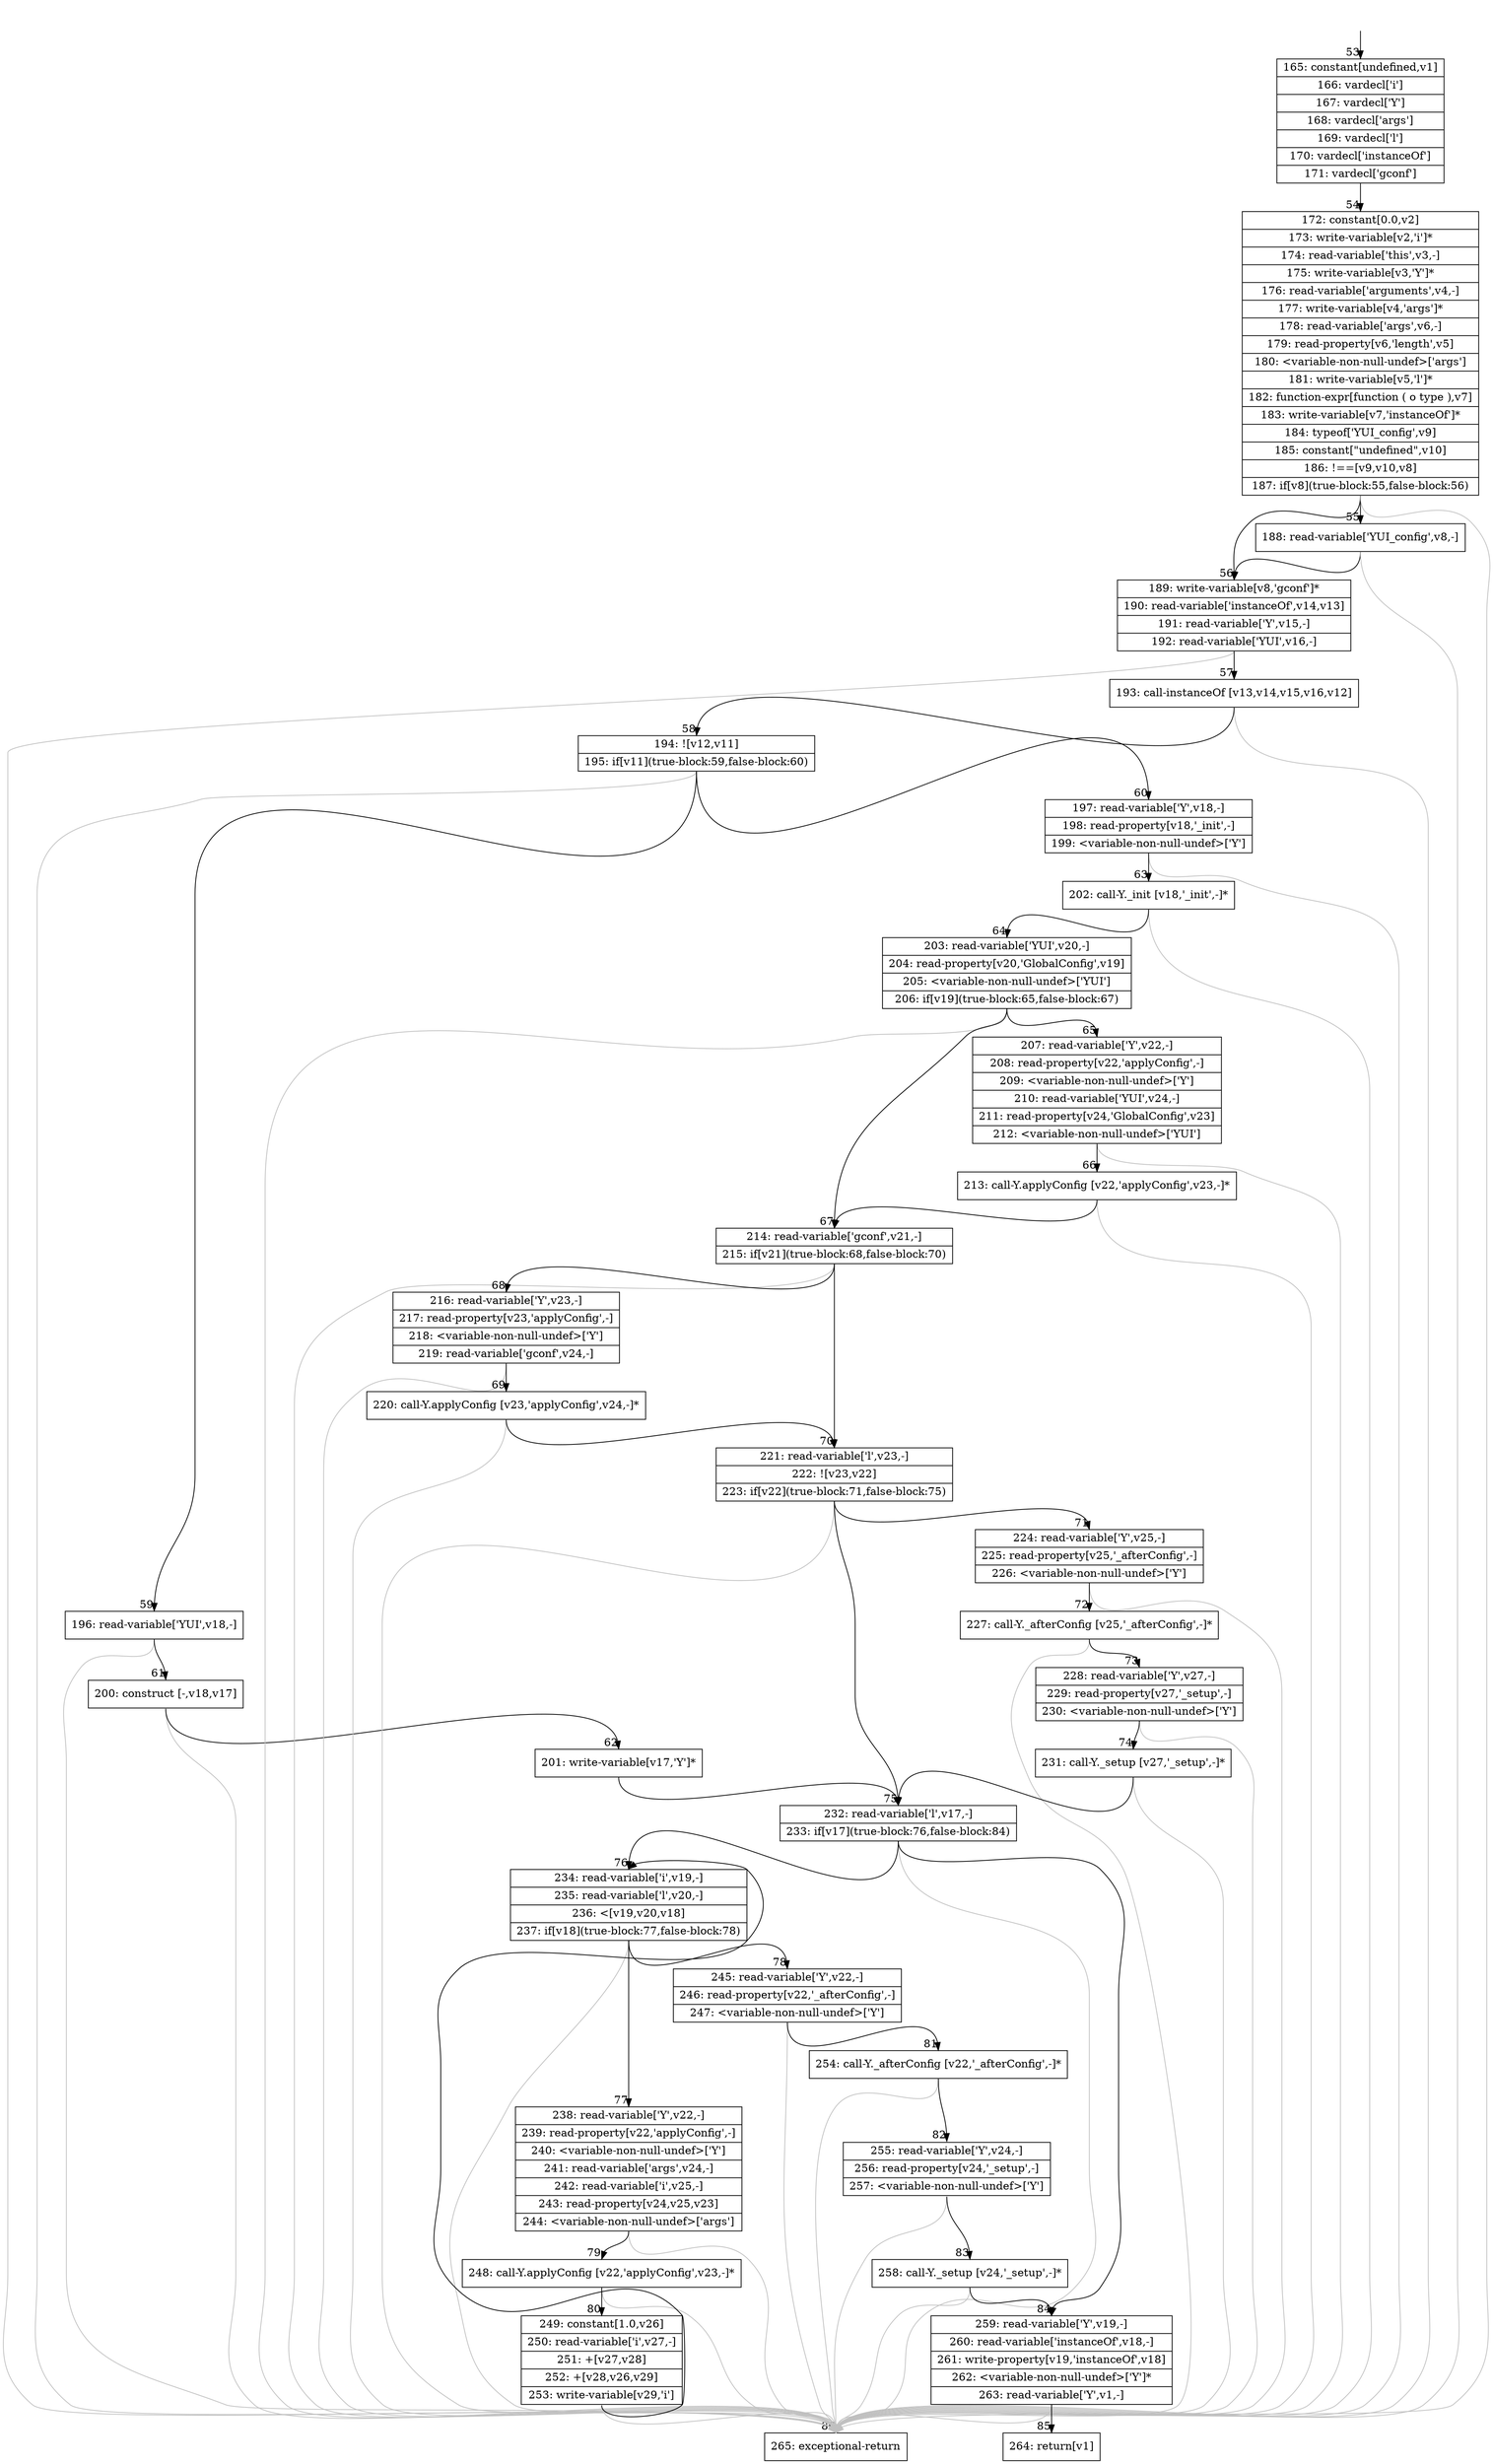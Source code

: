digraph {
rankdir="TD"
BB_entry1[shape=none,label=""];
BB_entry1 -> BB53 [tailport=s, headport=n, headlabel="    53"]
BB53 [shape=record label="{165: constant[undefined,v1]|166: vardecl['i']|167: vardecl['Y']|168: vardecl['args']|169: vardecl['l']|170: vardecl['instanceOf']|171: vardecl['gconf']}" ] 
BB53 -> BB54 [tailport=s, headport=n, headlabel="      54"]
BB54 [shape=record label="{172: constant[0.0,v2]|173: write-variable[v2,'i']*|174: read-variable['this',v3,-]|175: write-variable[v3,'Y']*|176: read-variable['arguments',v4,-]|177: write-variable[v4,'args']*|178: read-variable['args',v6,-]|179: read-property[v6,'length',v5]|180: \<variable-non-null-undef\>['args']|181: write-variable[v5,'l']*|182: function-expr[function ( o type ),v7]|183: write-variable[v7,'instanceOf']*|184: typeof['YUI_config',v9]|185: constant[\"undefined\",v10]|186: !==[v9,v10,v8]|187: if[v8](true-block:55,false-block:56)}" ] 
BB54 -> BB56 [tailport=s, headport=n, headlabel="      56"]
BB54 -> BB55 [tailport=s, headport=n, headlabel="      55"]
BB54 -> BB86 [tailport=s, headport=n, color=gray, headlabel="      86"]
BB55 [shape=record label="{188: read-variable['YUI_config',v8,-]}" ] 
BB55 -> BB56 [tailport=s, headport=n]
BB55 -> BB86 [tailport=s, headport=n, color=gray]
BB56 [shape=record label="{189: write-variable[v8,'gconf']*|190: read-variable['instanceOf',v14,v13]|191: read-variable['Y',v15,-]|192: read-variable['YUI',v16,-]}" ] 
BB56 -> BB57 [tailport=s, headport=n, headlabel="      57"]
BB56 -> BB86 [tailport=s, headport=n, color=gray]
BB57 [shape=record label="{193: call-instanceOf [v13,v14,v15,v16,v12]}" ] 
BB57 -> BB58 [tailport=s, headport=n, headlabel="      58"]
BB57 -> BB86 [tailport=s, headport=n, color=gray]
BB58 [shape=record label="{194: ![v12,v11]|195: if[v11](true-block:59,false-block:60)}" ] 
BB58 -> BB59 [tailport=s, headport=n, headlabel="      59"]
BB58 -> BB60 [tailport=s, headport=n, headlabel="      60"]
BB58 -> BB86 [tailport=s, headport=n, color=gray]
BB59 [shape=record label="{196: read-variable['YUI',v18,-]}" ] 
BB59 -> BB61 [tailport=s, headport=n, headlabel="      61"]
BB59 -> BB86 [tailport=s, headport=n, color=gray]
BB60 [shape=record label="{197: read-variable['Y',v18,-]|198: read-property[v18,'_init',-]|199: \<variable-non-null-undef\>['Y']}" ] 
BB60 -> BB63 [tailport=s, headport=n, headlabel="      63"]
BB60 -> BB86 [tailport=s, headport=n, color=gray]
BB61 [shape=record label="{200: construct [-,v18,v17]}" ] 
BB61 -> BB62 [tailport=s, headport=n, headlabel="      62"]
BB61 -> BB86 [tailport=s, headport=n, color=gray]
BB62 [shape=record label="{201: write-variable[v17,'Y']*}" ] 
BB62 -> BB75 [tailport=s, headport=n, headlabel="      75"]
BB63 [shape=record label="{202: call-Y._init [v18,'_init',-]*}" ] 
BB63 -> BB64 [tailport=s, headport=n, headlabel="      64"]
BB63 -> BB86 [tailport=s, headport=n, color=gray]
BB64 [shape=record label="{203: read-variable['YUI',v20,-]|204: read-property[v20,'GlobalConfig',v19]|205: \<variable-non-null-undef\>['YUI']|206: if[v19](true-block:65,false-block:67)}" ] 
BB64 -> BB65 [tailport=s, headport=n, headlabel="      65"]
BB64 -> BB67 [tailport=s, headport=n, headlabel="      67"]
BB64 -> BB86 [tailport=s, headport=n, color=gray]
BB65 [shape=record label="{207: read-variable['Y',v22,-]|208: read-property[v22,'applyConfig',-]|209: \<variable-non-null-undef\>['Y']|210: read-variable['YUI',v24,-]|211: read-property[v24,'GlobalConfig',v23]|212: \<variable-non-null-undef\>['YUI']}" ] 
BB65 -> BB66 [tailport=s, headport=n, headlabel="      66"]
BB65 -> BB86 [tailport=s, headport=n, color=gray]
BB66 [shape=record label="{213: call-Y.applyConfig [v22,'applyConfig',v23,-]*}" ] 
BB66 -> BB67 [tailport=s, headport=n]
BB66 -> BB86 [tailport=s, headport=n, color=gray]
BB67 [shape=record label="{214: read-variable['gconf',v21,-]|215: if[v21](true-block:68,false-block:70)}" ] 
BB67 -> BB68 [tailport=s, headport=n, headlabel="      68"]
BB67 -> BB70 [tailport=s, headport=n, headlabel="      70"]
BB67 -> BB86 [tailport=s, headport=n, color=gray]
BB68 [shape=record label="{216: read-variable['Y',v23,-]|217: read-property[v23,'applyConfig',-]|218: \<variable-non-null-undef\>['Y']|219: read-variable['gconf',v24,-]}" ] 
BB68 -> BB69 [tailport=s, headport=n, headlabel="      69"]
BB68 -> BB86 [tailport=s, headport=n, color=gray]
BB69 [shape=record label="{220: call-Y.applyConfig [v23,'applyConfig',v24,-]*}" ] 
BB69 -> BB70 [tailport=s, headport=n]
BB69 -> BB86 [tailport=s, headport=n, color=gray]
BB70 [shape=record label="{221: read-variable['l',v23,-]|222: ![v23,v22]|223: if[v22](true-block:71,false-block:75)}" ] 
BB70 -> BB71 [tailport=s, headport=n, headlabel="      71"]
BB70 -> BB75 [tailport=s, headport=n]
BB70 -> BB86 [tailport=s, headport=n, color=gray]
BB71 [shape=record label="{224: read-variable['Y',v25,-]|225: read-property[v25,'_afterConfig',-]|226: \<variable-non-null-undef\>['Y']}" ] 
BB71 -> BB72 [tailport=s, headport=n, headlabel="      72"]
BB71 -> BB86 [tailport=s, headport=n, color=gray]
BB72 [shape=record label="{227: call-Y._afterConfig [v25,'_afterConfig',-]*}" ] 
BB72 -> BB73 [tailport=s, headport=n, headlabel="      73"]
BB72 -> BB86 [tailport=s, headport=n, color=gray]
BB73 [shape=record label="{228: read-variable['Y',v27,-]|229: read-property[v27,'_setup',-]|230: \<variable-non-null-undef\>['Y']}" ] 
BB73 -> BB74 [tailport=s, headport=n, headlabel="      74"]
BB73 -> BB86 [tailport=s, headport=n, color=gray]
BB74 [shape=record label="{231: call-Y._setup [v27,'_setup',-]*}" ] 
BB74 -> BB75 [tailport=s, headport=n]
BB74 -> BB86 [tailport=s, headport=n, color=gray]
BB75 [shape=record label="{232: read-variable['l',v17,-]|233: if[v17](true-block:76,false-block:84)}" ] 
BB75 -> BB76 [tailport=s, headport=n, headlabel="      76"]
BB75 -> BB84 [tailport=s, headport=n, headlabel="      84"]
BB75 -> BB86 [tailport=s, headport=n, color=gray]
BB76 [shape=record label="{234: read-variable['i',v19,-]|235: read-variable['l',v20,-]|236: \<[v19,v20,v18]|237: if[v18](true-block:77,false-block:78)}" ] 
BB76 -> BB77 [tailport=s, headport=n, headlabel="      77"]
BB76 -> BB78 [tailport=s, headport=n, headlabel="      78"]
BB76 -> BB86 [tailport=s, headport=n, color=gray]
BB77 [shape=record label="{238: read-variable['Y',v22,-]|239: read-property[v22,'applyConfig',-]|240: \<variable-non-null-undef\>['Y']|241: read-variable['args',v24,-]|242: read-variable['i',v25,-]|243: read-property[v24,v25,v23]|244: \<variable-non-null-undef\>['args']}" ] 
BB77 -> BB79 [tailport=s, headport=n, headlabel="      79"]
BB77 -> BB86 [tailport=s, headport=n, color=gray]
BB78 [shape=record label="{245: read-variable['Y',v22,-]|246: read-property[v22,'_afterConfig',-]|247: \<variable-non-null-undef\>['Y']}" ] 
BB78 -> BB81 [tailport=s, headport=n, headlabel="      81"]
BB78 -> BB86 [tailport=s, headport=n, color=gray]
BB79 [shape=record label="{248: call-Y.applyConfig [v22,'applyConfig',v23,-]*}" ] 
BB79 -> BB80 [tailport=s, headport=n, headlabel="      80"]
BB79 -> BB86 [tailport=s, headport=n, color=gray]
BB80 [shape=record label="{249: constant[1.0,v26]|250: read-variable['i',v27,-]|251: +[v27,v28]|252: +[v28,v26,v29]|253: write-variable[v29,'i']}" ] 
BB80 -> BB76 [tailport=s, headport=n]
BB80 -> BB86 [tailport=s, headport=n, color=gray]
BB81 [shape=record label="{254: call-Y._afterConfig [v22,'_afterConfig',-]*}" ] 
BB81 -> BB82 [tailport=s, headport=n, headlabel="      82"]
BB81 -> BB86 [tailport=s, headport=n, color=gray]
BB82 [shape=record label="{255: read-variable['Y',v24,-]|256: read-property[v24,'_setup',-]|257: \<variable-non-null-undef\>['Y']}" ] 
BB82 -> BB83 [tailport=s, headport=n, headlabel="      83"]
BB82 -> BB86 [tailport=s, headport=n, color=gray]
BB83 [shape=record label="{258: call-Y._setup [v24,'_setup',-]*}" ] 
BB83 -> BB84 [tailport=s, headport=n]
BB83 -> BB86 [tailport=s, headport=n, color=gray]
BB84 [shape=record label="{259: read-variable['Y',v19,-]|260: read-variable['instanceOf',v18,-]|261: write-property[v19,'instanceOf',v18]|262: \<variable-non-null-undef\>['Y']*|263: read-variable['Y',v1,-]}" ] 
BB84 -> BB85 [tailport=s, headport=n, headlabel="      85"]
BB84 -> BB86 [tailport=s, headport=n, color=gray]
BB85 [shape=record label="{264: return[v1]}" ] 
BB86 [shape=record label="{265: exceptional-return}" ] 
//#$~ 71
}
